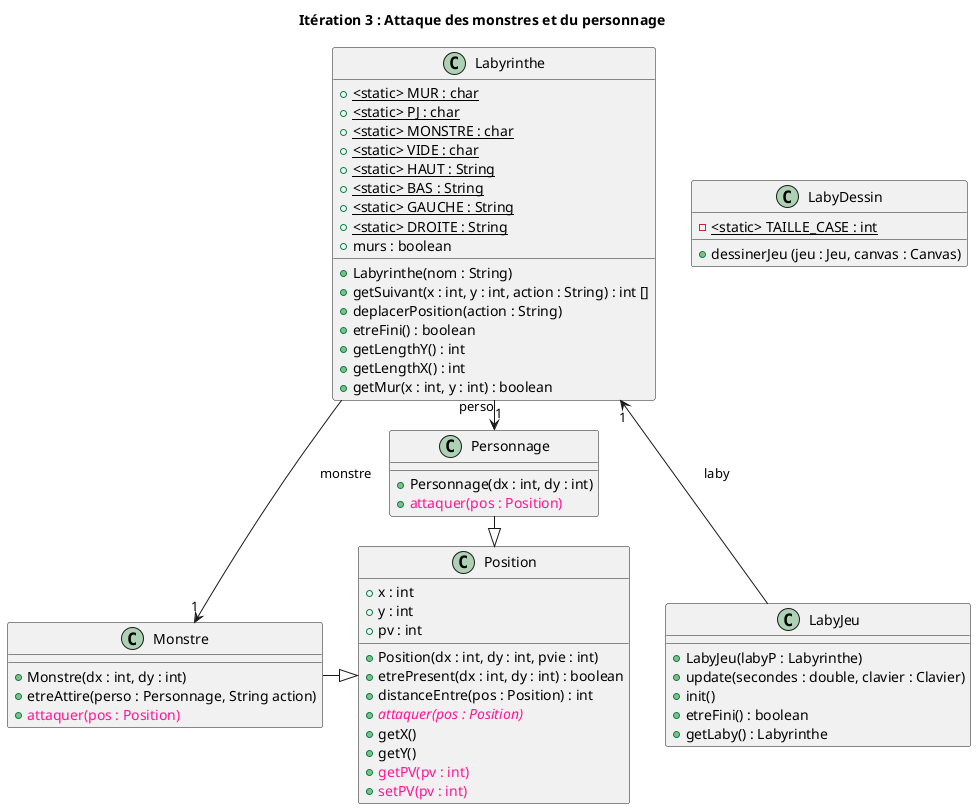 @startuml
title Itération 3 : Attaque des monstres et du personnage

class Labyrinthe {
    + <static> MUR : char {static}
    + <static> PJ : char {static}
    + <static> MONSTRE : char {static}
    + <static> VIDE : char {static}
    + <static> HAUT : String {static}
    + <static> BAS : String {static}
    + <static> GAUCHE : String {static}
    + <static> DROITE : String {static}
    + murs : boolean

    + Labyrinthe(nom : String)
    + getSuivant(x : int, y : int, action : String) : int []
    + deplacerPosition(action : String)
    + etreFini() : boolean
    + getLengthY() : int
    + getLengthX() : int
    + getMur(x : int, y : int) : boolean
}

class LabyJeu {
    + LabyJeu(labyP : Labyrinthe)
    + update(secondes : double, clavier : Clavier)
    + init()
    + etreFini() : boolean
    + getLaby() : Labyrinthe
}

class LabyDessin {
    - <static> TAILLE_CASE : int {static}
    + dessinerJeu (jeu : Jeu, canvas : Canvas)
}

class Position {
    + x : int
    + y : int
    + pv : int

    + Position(dx : int, dy : int, pvie : int)
    + etrePresent(dx : int, dy : int) : boolean
    + distanceEntre(pos : Position) : int
    {abstract} + <color:deeppink>attaquer(pos : Position)</color>
    + getX()
    + getY()
    + <color:deeppink>getPV(pv : int)</color>
    + <color:deeppink>setPV(pv : int)</color>
}

class Personnage {
    + Personnage(dx : int, dy : int)
    + <color:deeppink>attaquer(pos : Position)</color>
}

class Monstre {
    + Monstre(dx : int, dy : int)
    + etreAttire(perso : Personnage, String action)
    + <color:deeppink>attaquer(pos : Position)</color>
}

Labyrinthe --> Monstre : monstre "1"
Labyrinthe -> Personnage : perso "1"
Labyrinthe "1" <-- LabyJeu : laby

Monstre -|> Position
Personnage -|> Position

@enduml